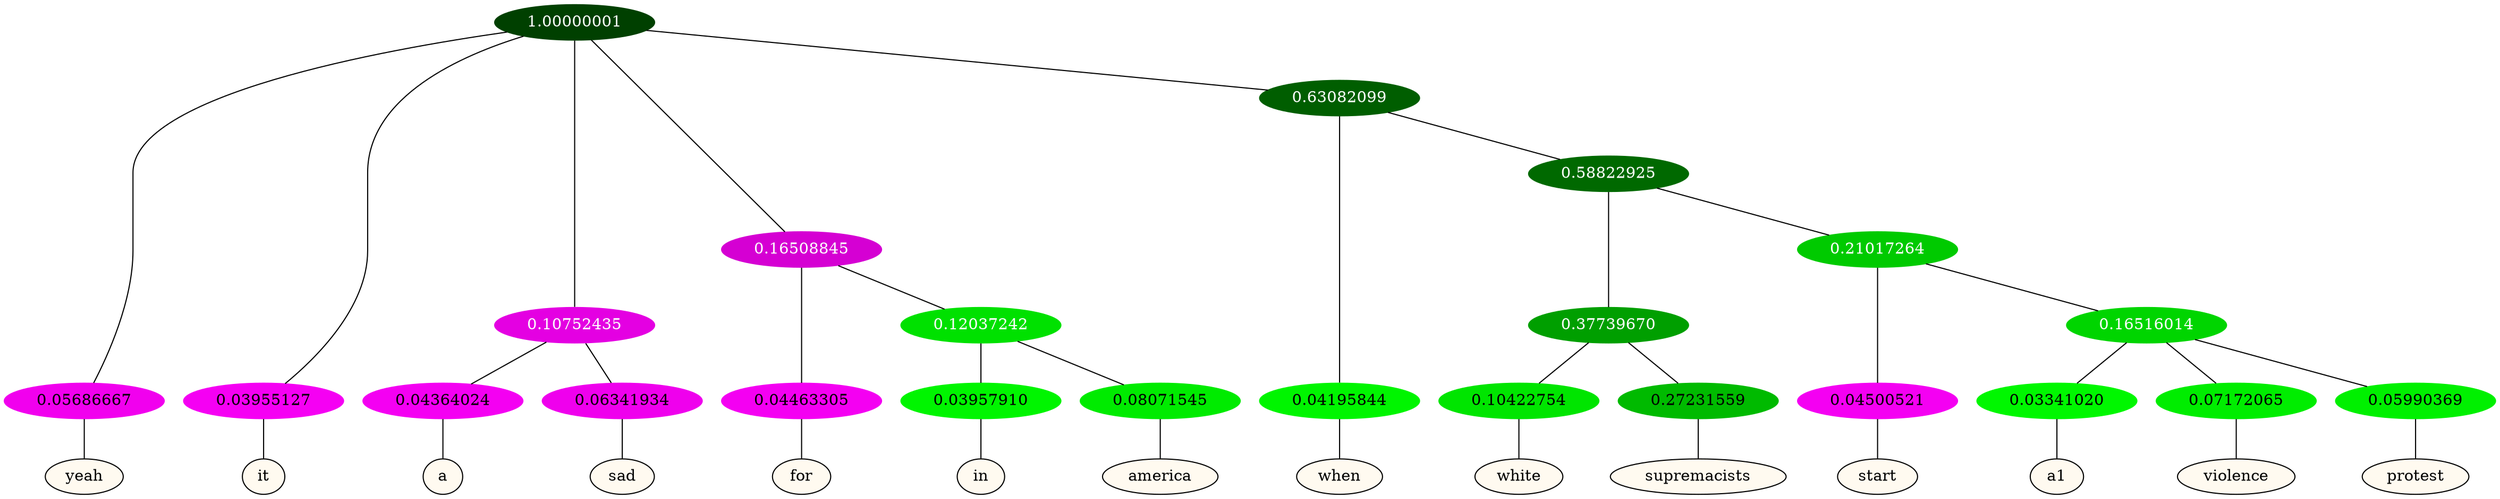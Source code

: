 graph {
	node [format=png height=0.15 nodesep=0.001 ordering=out overlap=prism overlap_scaling=0.01 ranksep=0.001 ratio=0.2 style=filled width=0.15]
	{
		rank=same
		a_w_1 [label=yeah color=black fillcolor=floralwhite style="filled,solid"]
		a_w_2 [label=it color=black fillcolor=floralwhite style="filled,solid"]
		a_w_6 [label=a color=black fillcolor=floralwhite style="filled,solid"]
		a_w_7 [label=sad color=black fillcolor=floralwhite style="filled,solid"]
		a_w_8 [label=for color=black fillcolor=floralwhite style="filled,solid"]
		a_w_12 [label=in color=black fillcolor=floralwhite style="filled,solid"]
		a_w_13 [label=america color=black fillcolor=floralwhite style="filled,solid"]
		a_w_10 [label=when color=black fillcolor=floralwhite style="filled,solid"]
		a_w_16 [label=white color=black fillcolor=floralwhite style="filled,solid"]
		a_w_17 [label=supremacists color=black fillcolor=floralwhite style="filled,solid"]
		a_w_18 [label=start color=black fillcolor=floralwhite style="filled,solid"]
		a_w_20 [label=a1 color=black fillcolor=floralwhite style="filled,solid"]
		a_w_21 [label=violence color=black fillcolor=floralwhite style="filled,solid"]
		a_w_22 [label=protest color=black fillcolor=floralwhite style="filled,solid"]
	}
	a_n_1 -- a_w_1
	a_n_2 -- a_w_2
	a_n_6 -- a_w_6
	a_n_7 -- a_w_7
	a_n_8 -- a_w_8
	a_n_12 -- a_w_12
	a_n_13 -- a_w_13
	a_n_10 -- a_w_10
	a_n_16 -- a_w_16
	a_n_17 -- a_w_17
	a_n_18 -- a_w_18
	a_n_20 -- a_w_20
	a_n_21 -- a_w_21
	a_n_22 -- a_w_22
	{
		rank=same
		a_n_1 [label=0.05686667 color="0.835 1.000 0.943" fontcolor=black]
		a_n_2 [label=0.03955127 color="0.835 1.000 0.960" fontcolor=black]
		a_n_6 [label=0.04364024 color="0.835 1.000 0.956" fontcolor=black]
		a_n_7 [label=0.06341934 color="0.835 1.000 0.937" fontcolor=black]
		a_n_8 [label=0.04463305 color="0.835 1.000 0.955" fontcolor=black]
		a_n_12 [label=0.03957910 color="0.334 1.000 0.960" fontcolor=black]
		a_n_13 [label=0.08071545 color="0.334 1.000 0.919" fontcolor=black]
		a_n_10 [label=0.04195844 color="0.334 1.000 0.958" fontcolor=black]
		a_n_16 [label=0.10422754 color="0.334 1.000 0.896" fontcolor=black]
		a_n_17 [label=0.27231559 color="0.334 1.000 0.728" fontcolor=black]
		a_n_18 [label=0.04500521 color="0.835 1.000 0.955" fontcolor=black]
		a_n_20 [label=0.03341020 color="0.334 1.000 0.967" fontcolor=black]
		a_n_21 [label=0.07172065 color="0.334 1.000 0.928" fontcolor=black]
		a_n_22 [label=0.05990369 color="0.334 1.000 0.940" fontcolor=black]
	}
	a_n_0 [label=1.00000001 color="0.334 1.000 0.250" fontcolor=grey99]
	a_n_0 -- a_n_1
	a_n_0 -- a_n_2
	a_n_3 [label=0.10752435 color="0.835 1.000 0.892" fontcolor=grey99]
	a_n_0 -- a_n_3
	a_n_4 [label=0.16508845 color="0.835 1.000 0.835" fontcolor=grey99]
	a_n_0 -- a_n_4
	a_n_5 [label=0.63082099 color="0.334 1.000 0.369" fontcolor=grey99]
	a_n_0 -- a_n_5
	a_n_3 -- a_n_6
	a_n_3 -- a_n_7
	a_n_4 -- a_n_8
	a_n_9 [label=0.12037242 color="0.334 1.000 0.880" fontcolor=grey99]
	a_n_4 -- a_n_9
	a_n_5 -- a_n_10
	a_n_11 [label=0.58822925 color="0.334 1.000 0.412" fontcolor=grey99]
	a_n_5 -- a_n_11
	a_n_9 -- a_n_12
	a_n_9 -- a_n_13
	a_n_14 [label=0.37739670 color="0.334 1.000 0.623" fontcolor=grey99]
	a_n_11 -- a_n_14
	a_n_15 [label=0.21017264 color="0.334 1.000 0.790" fontcolor=grey99]
	a_n_11 -- a_n_15
	a_n_14 -- a_n_16
	a_n_14 -- a_n_17
	a_n_15 -- a_n_18
	a_n_19 [label=0.16516014 color="0.334 1.000 0.835" fontcolor=grey99]
	a_n_15 -- a_n_19
	a_n_19 -- a_n_20
	a_n_19 -- a_n_21
	a_n_19 -- a_n_22
}
